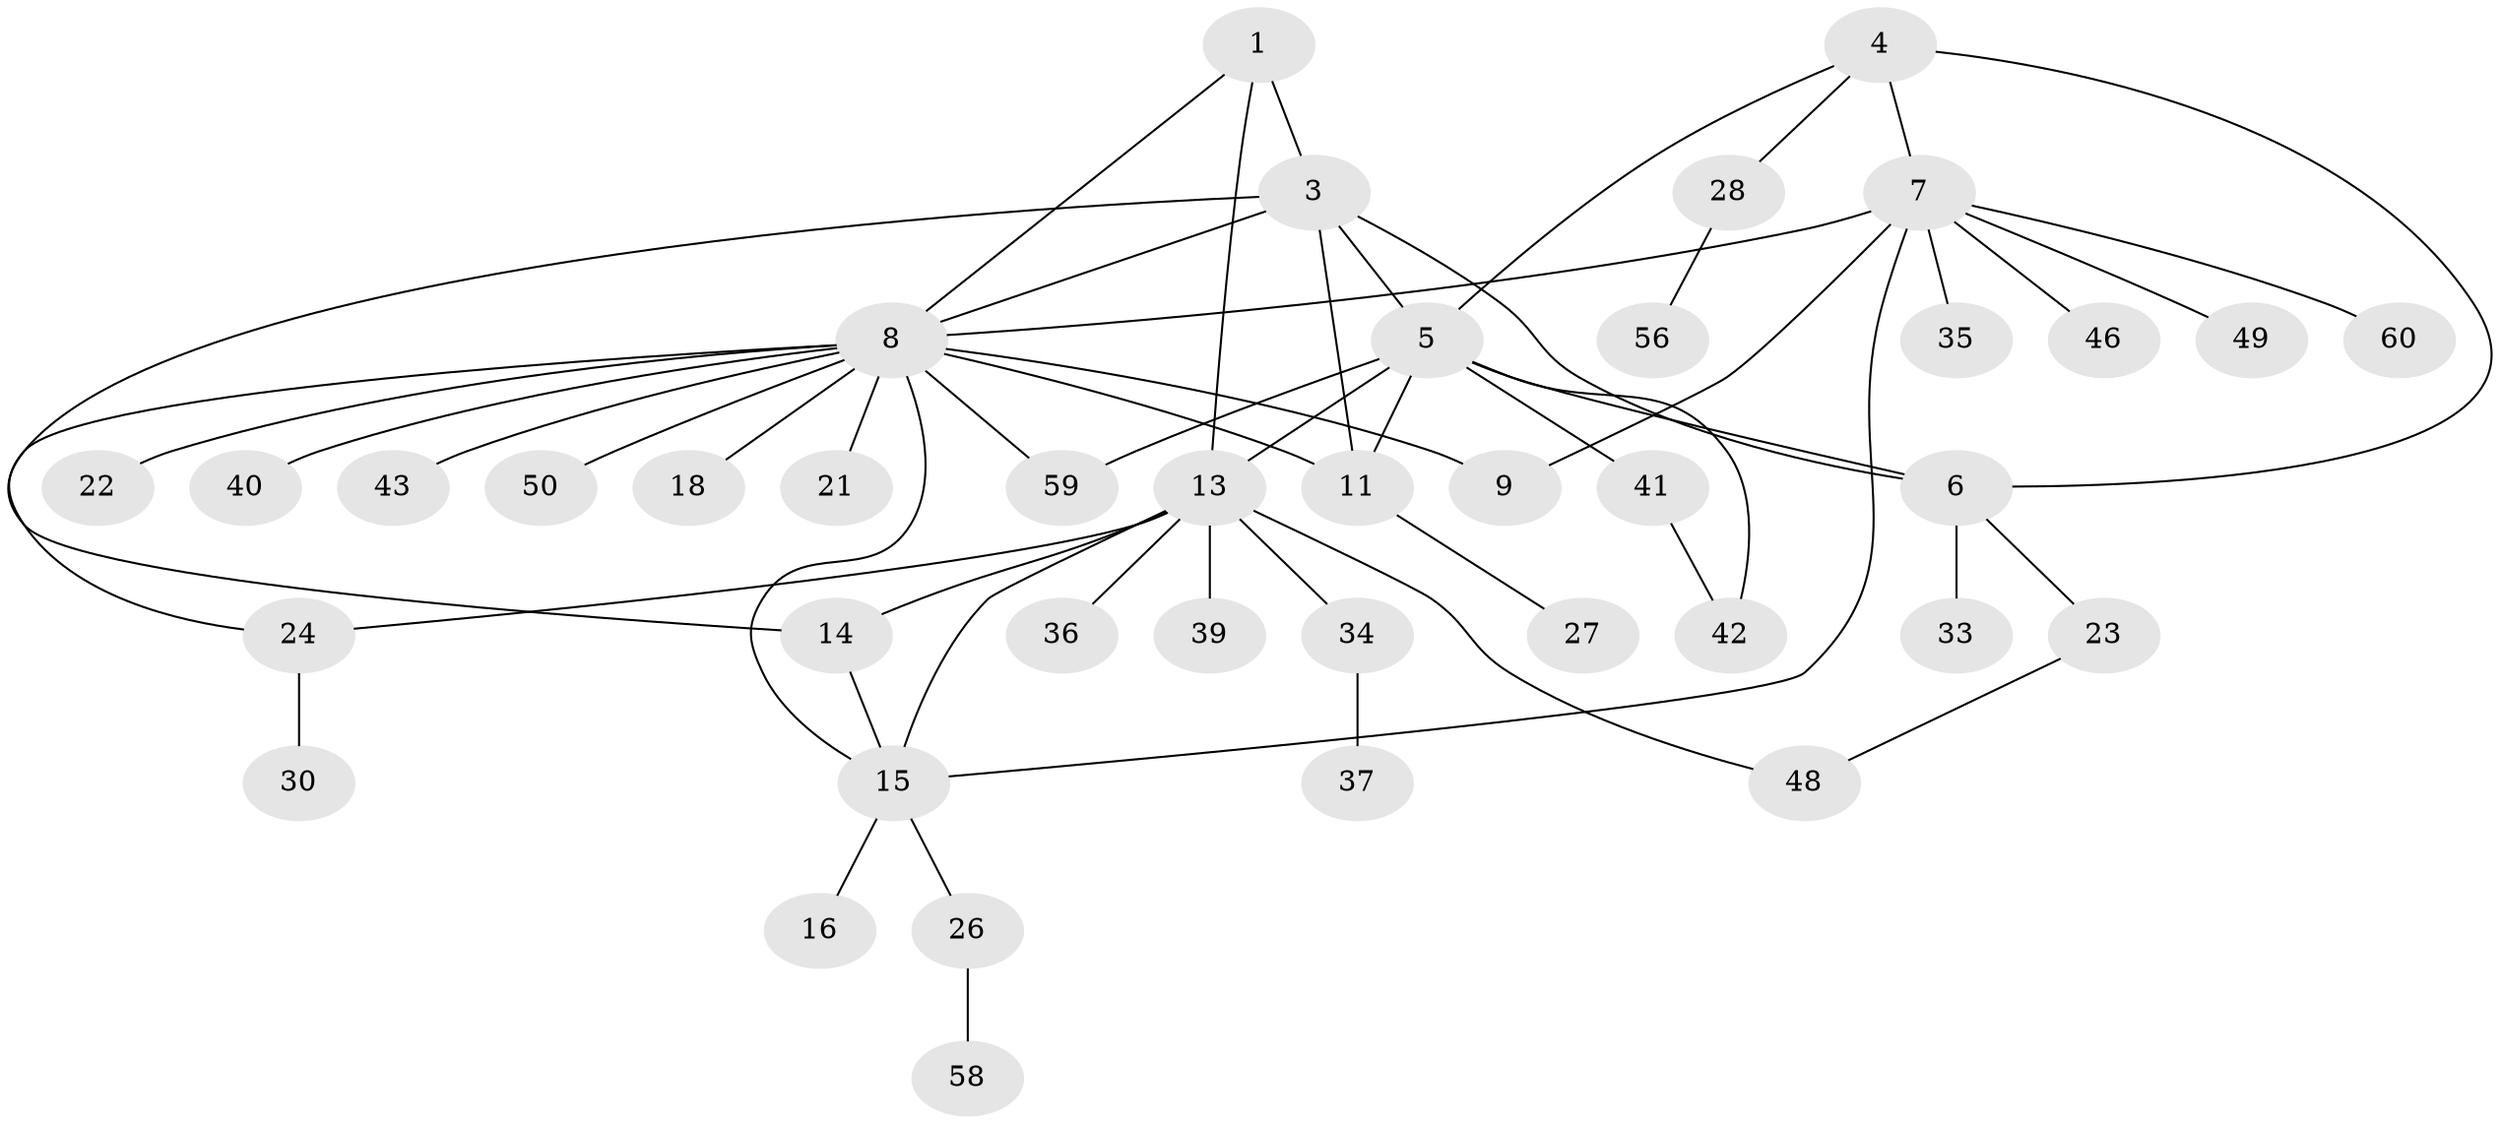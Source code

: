 // Generated by graph-tools (version 1.1) at 2025/24/03/03/25 07:24:09]
// undirected, 40 vertices, 55 edges
graph export_dot {
graph [start="1"]
  node [color=gray90,style=filled];
  1 [super="+2"];
  3 [super="+12"];
  4 [super="+32"];
  5 [super="+31"];
  6 [super="+45"];
  7 [super="+17"];
  8 [super="+10"];
  9;
  11 [super="+20"];
  13 [super="+19"];
  14 [super="+29"];
  15 [super="+57"];
  16 [super="+25"];
  18;
  21;
  22 [super="+51"];
  23 [super="+47"];
  24;
  26 [super="+54"];
  27;
  28 [super="+53"];
  30 [super="+38"];
  33;
  34 [super="+52"];
  35;
  36;
  37;
  39;
  40 [super="+44"];
  41;
  42 [super="+55"];
  43;
  46;
  48;
  49;
  50;
  56;
  58;
  59;
  60;
  1 -- 3 [weight=2];
  1 -- 8;
  1 -- 13;
  3 -- 6;
  3 -- 14;
  3 -- 5;
  3 -- 8;
  3 -- 11;
  4 -- 5;
  4 -- 6;
  4 -- 7;
  4 -- 28;
  5 -- 6;
  5 -- 11;
  5 -- 13;
  5 -- 42;
  5 -- 41;
  5 -- 59;
  6 -- 23;
  6 -- 33;
  7 -- 8;
  7 -- 9;
  7 -- 15;
  7 -- 49;
  7 -- 35;
  7 -- 60;
  7 -- 46;
  8 -- 9;
  8 -- 50;
  8 -- 40;
  8 -- 11;
  8 -- 43;
  8 -- 15;
  8 -- 18;
  8 -- 21;
  8 -- 22;
  8 -- 24;
  8 -- 59;
  11 -- 27;
  13 -- 14;
  13 -- 15;
  13 -- 39;
  13 -- 48;
  13 -- 34;
  13 -- 36;
  13 -- 24;
  14 -- 15;
  15 -- 16;
  15 -- 26;
  23 -- 48;
  24 -- 30;
  26 -- 58;
  28 -- 56;
  34 -- 37;
  41 -- 42;
}
